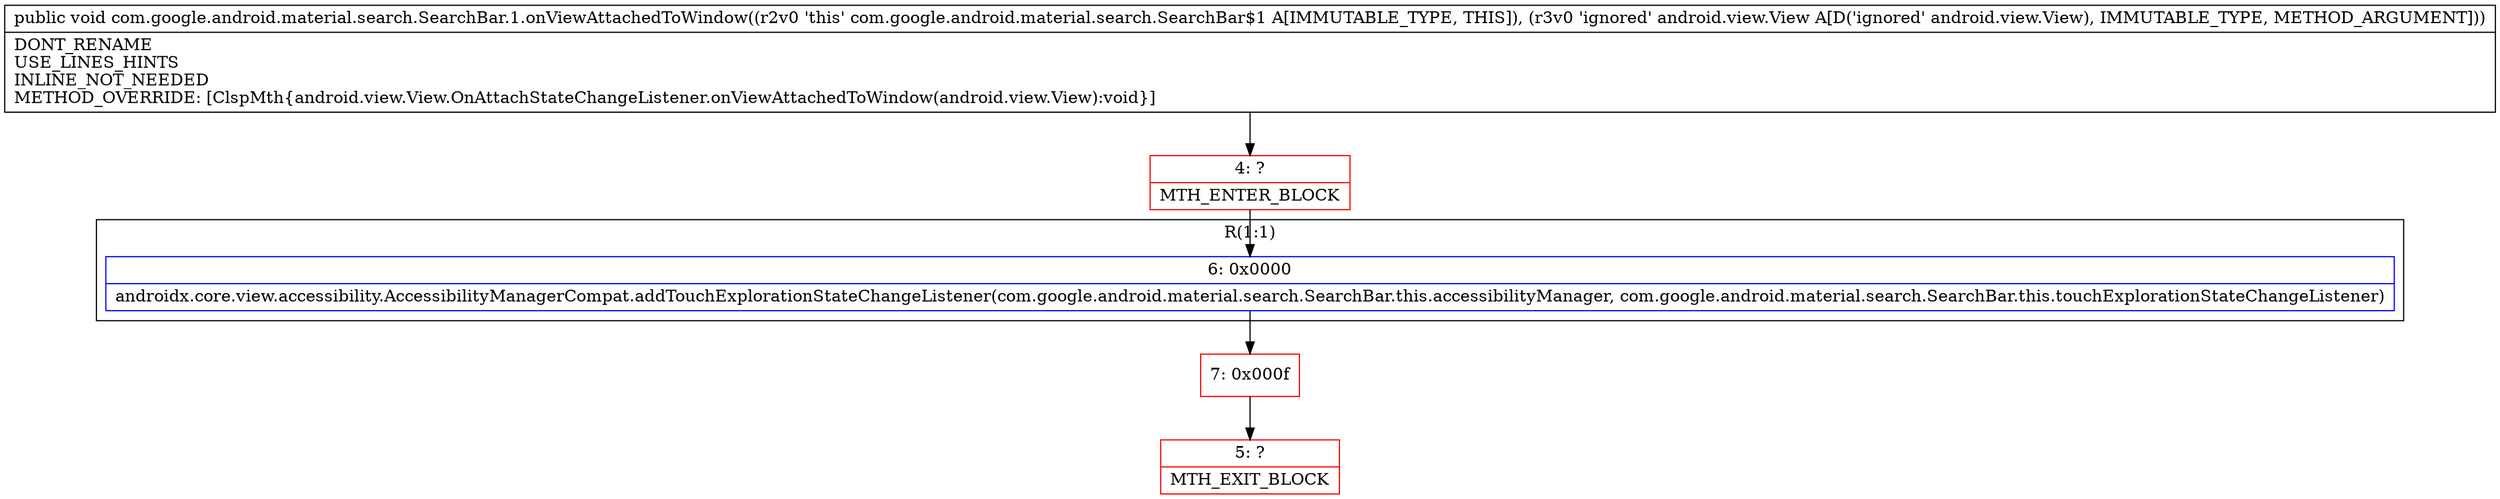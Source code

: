 digraph "CFG forcom.google.android.material.search.SearchBar.1.onViewAttachedToWindow(Landroid\/view\/View;)V" {
subgraph cluster_Region_1675389202 {
label = "R(1:1)";
node [shape=record,color=blue];
Node_6 [shape=record,label="{6\:\ 0x0000|androidx.core.view.accessibility.AccessibilityManagerCompat.addTouchExplorationStateChangeListener(com.google.android.material.search.SearchBar.this.accessibilityManager, com.google.android.material.search.SearchBar.this.touchExplorationStateChangeListener)\l}"];
}
Node_4 [shape=record,color=red,label="{4\:\ ?|MTH_ENTER_BLOCK\l}"];
Node_7 [shape=record,color=red,label="{7\:\ 0x000f}"];
Node_5 [shape=record,color=red,label="{5\:\ ?|MTH_EXIT_BLOCK\l}"];
MethodNode[shape=record,label="{public void com.google.android.material.search.SearchBar.1.onViewAttachedToWindow((r2v0 'this' com.google.android.material.search.SearchBar$1 A[IMMUTABLE_TYPE, THIS]), (r3v0 'ignored' android.view.View A[D('ignored' android.view.View), IMMUTABLE_TYPE, METHOD_ARGUMENT]))  | DONT_RENAME\lUSE_LINES_HINTS\lINLINE_NOT_NEEDED\lMETHOD_OVERRIDE: [ClspMth\{android.view.View.OnAttachStateChangeListener.onViewAttachedToWindow(android.view.View):void\}]\l}"];
MethodNode -> Node_4;Node_6 -> Node_7;
Node_4 -> Node_6;
Node_7 -> Node_5;
}

